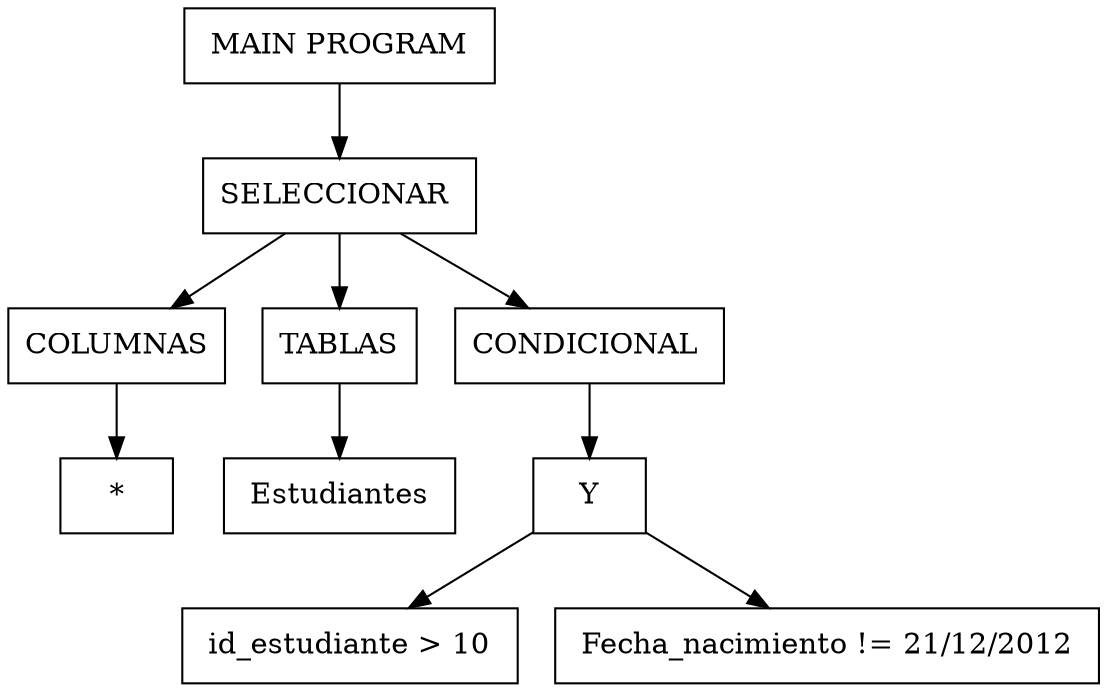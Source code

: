 digraph D {
node [shape=box];
ex0 [label=" MAIN PROGRAM "];
e0[label="SELECCIONAR "];

e1[label="COLUMNAS"];

e2[label="*"];

e3[label="TABLAS"];

e4[label=" Estudiantes "];

e5[label="CONDICIONAL "];

e6[label=" id_estudiante > 10 "];

e7[label=" Y "];

e8[label=" Fecha_nacimiento != 21/12/2012 "];

ex0 -> e0; 

e0 -> e1; 

e1 -> e2; 

e0 -> e3; 

e3 -> e4; 

e0 -> e5; 

e5 -> e7; 

e7 -> e6; 

e7 -> e8; 

}

